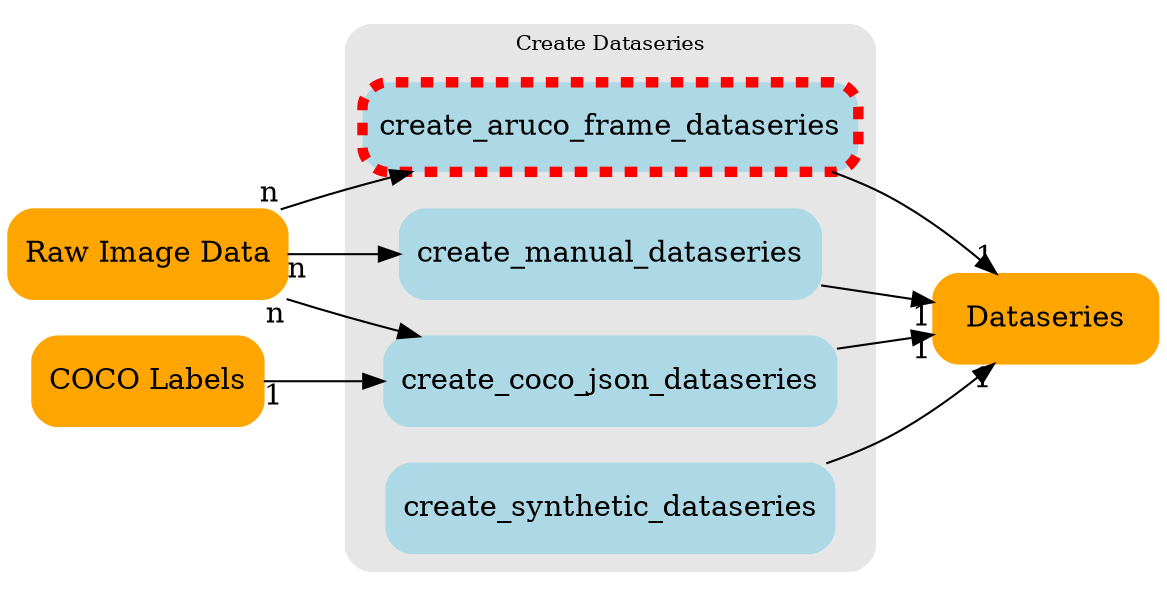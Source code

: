 digraph arch {
    rankdir=LR
    node [shape=box style="filled,rounded" width=1.5 height=0.6];
    graph [fontsize=10 compound=true];
    
    raw_data [label="Raw Image Data" color=orange]
    coco_labels [label="COCO Labels" color=orange]
    Dataseries [color=orange]
    
    # Mark: style="filled,rounded,dashed" fillcolor=lightblue color=red penwidth=3

    subgraph cluster_dataseries {
        graph [style="filled,rounded", color="#e6e6e6"]
        label = "Create Dataseries";

        create_aruco_frame_dataseries [color=lightblue, style="filled,rounded,dashed" fillcolor=lightblue color=red penwidth=5] 
        create_coco_json_dataseries [color=lightblue]
        create_manual_dataseries [color=lightblue]
        create_synthetic_dataseries [color=lightblue]
        
        {
            rank = same;
            create_synthetic_dataseries -> create_coco_json_dataseries -> create_manual_dataseries -> create_aruco_frame_dataseries [style=invis]
        }
    }

    raw_data -> create_aruco_frame_dataseries [taillabel="n"]
    raw_data -> create_coco_json_dataseries [taillabel="n"]
    raw_data -> create_manual_dataseries [taillabel="n"]
    coco_labels -> create_coco_json_dataseries [taillabel="1"]
    
    #{rank=same; create_aruco_frame_dataseries; create_coco_json_dataseries; create_manual_dataseries; create_synthetic_dataseries;}

    create_aruco_frame_dataseries -> Dataseries [headlabel="1"]
    create_coco_json_dataseries -> Dataseries [headlabel="1"]
    create_manual_dataseries -> Dataseries [headlabel="1"]
    create_synthetic_dataseries -> Dataseries [headlabel="1"]
}
